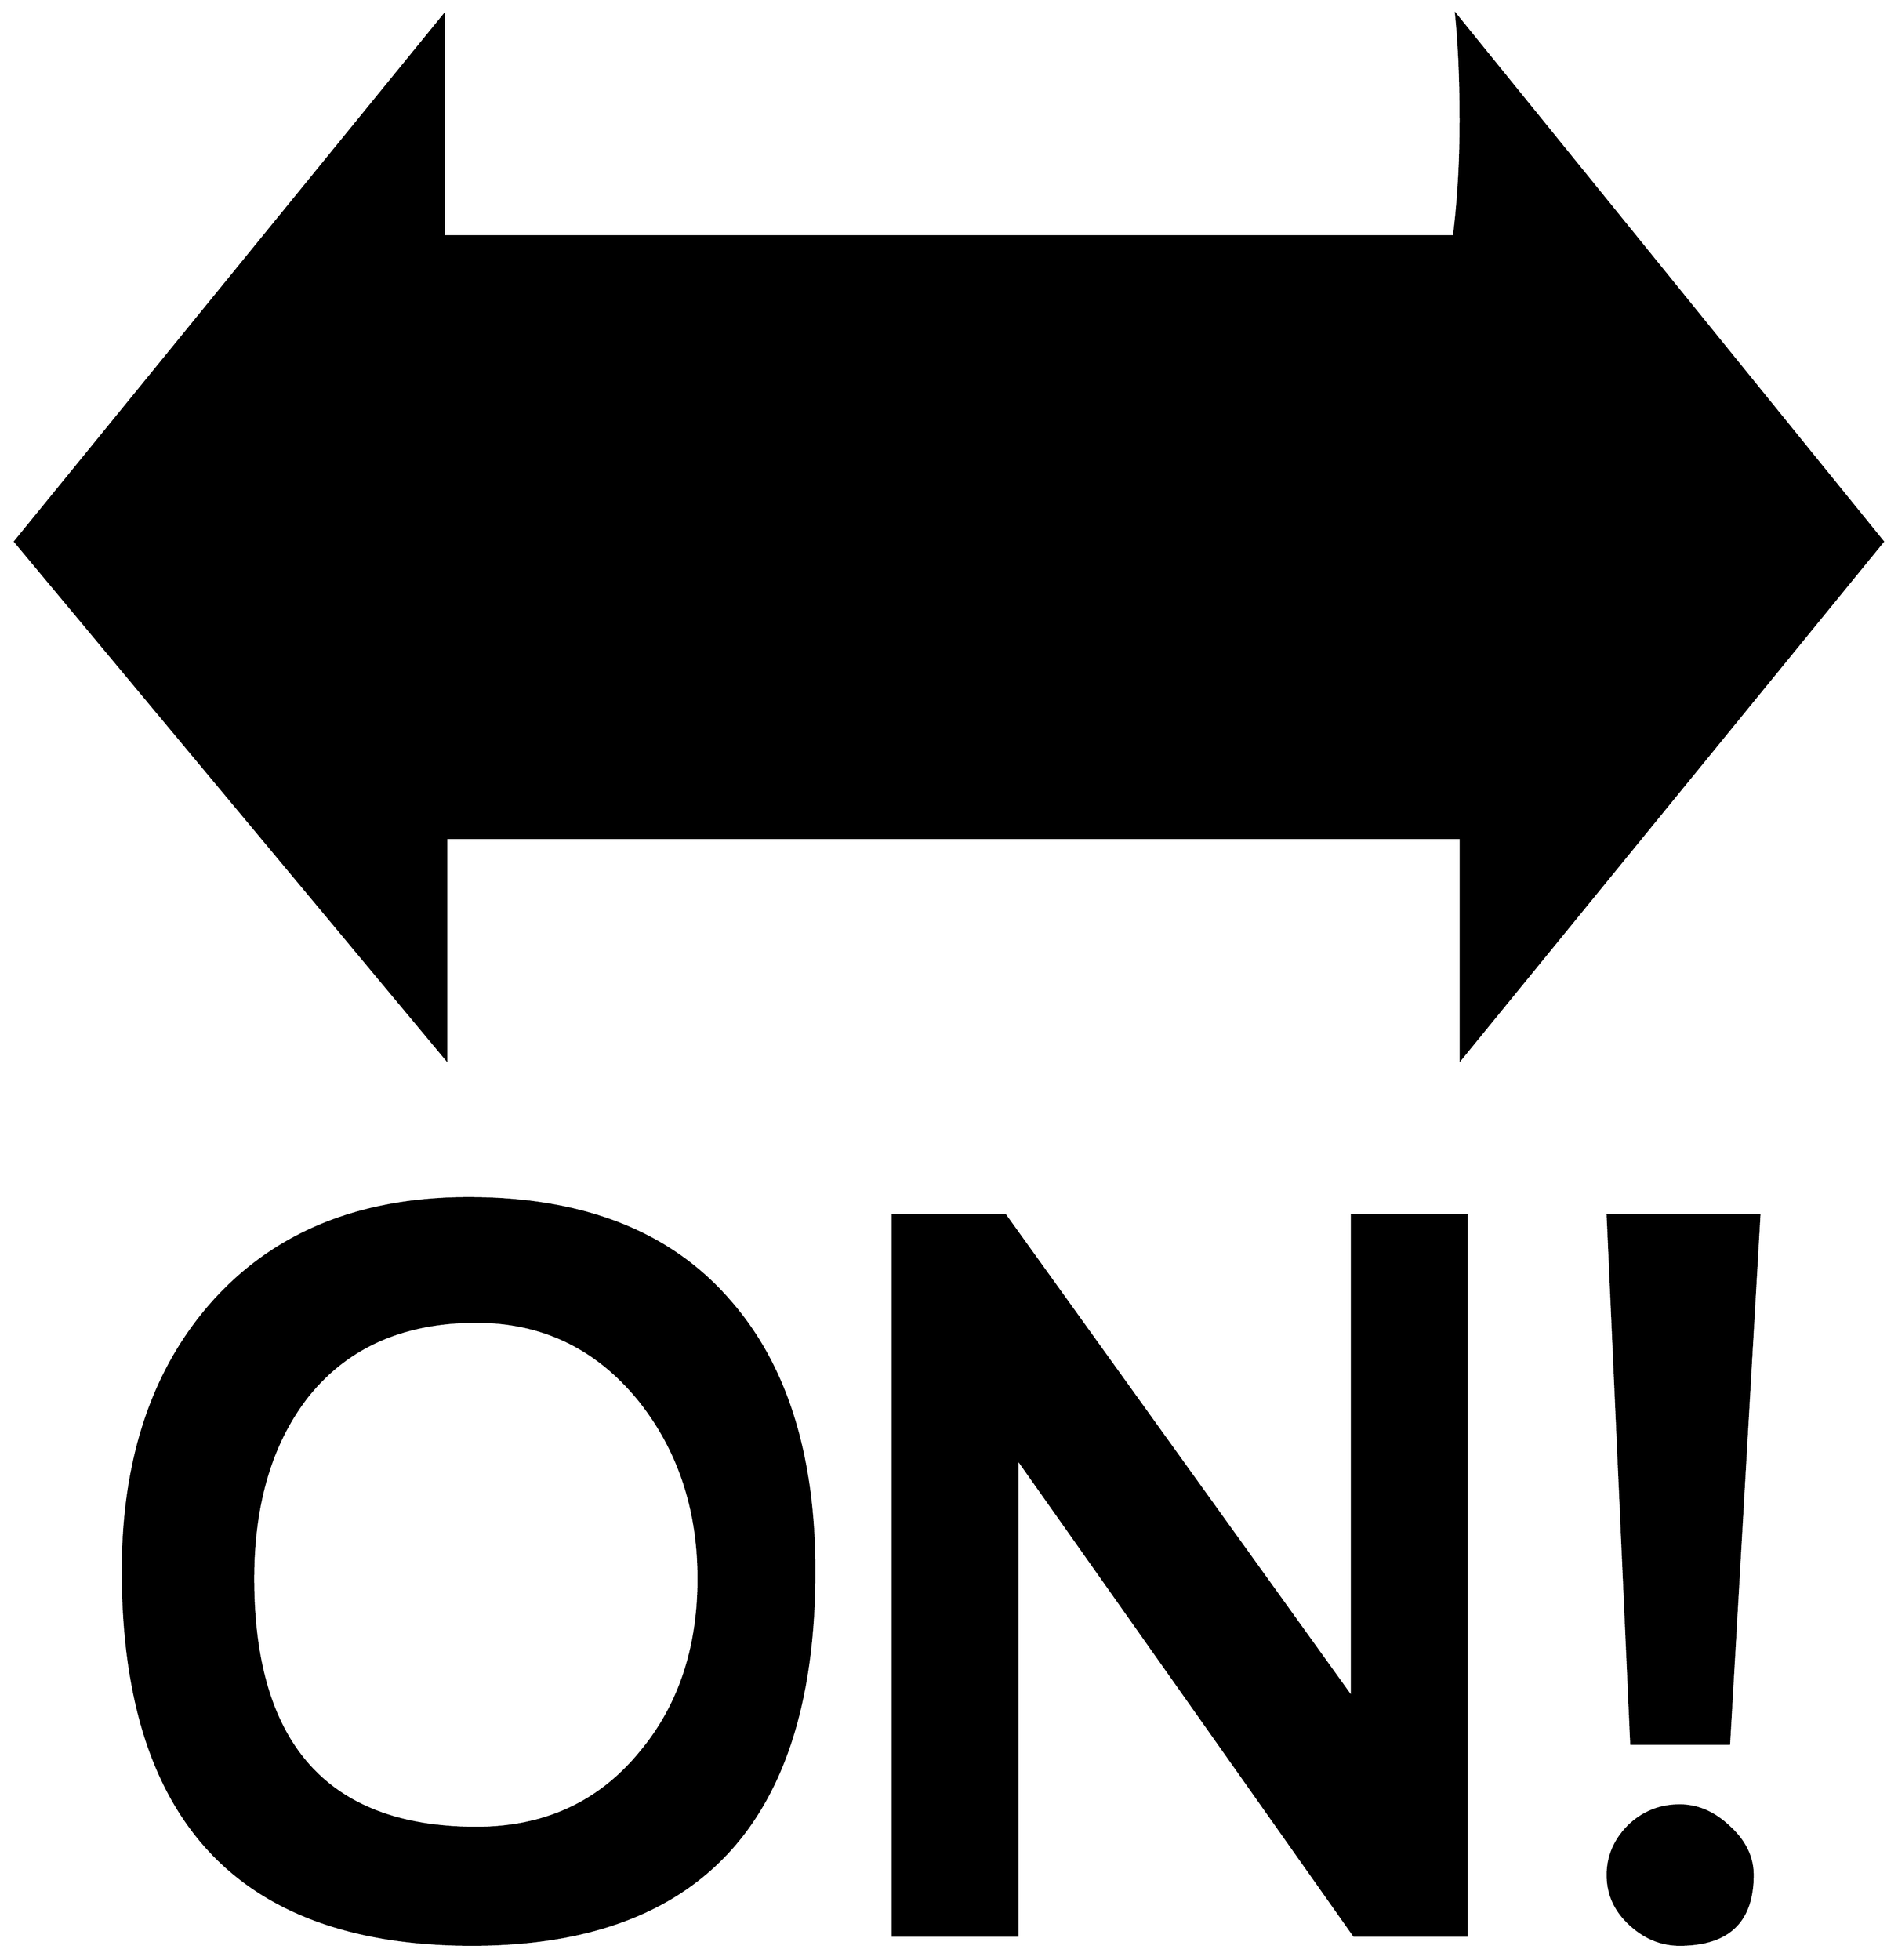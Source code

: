 


\begin{tikzpicture}[y=0.80pt, x=0.80pt, yscale=-1.0, xscale=1.0, inner sep=0pt, outer sep=0pt]
\begin{scope}[shift={(100.0,1726.0)},nonzero rule]
  \path[draw=.,fill=.,line width=1.600pt] (1746.0,-993.0) --
    (1370.0,-532.0) -- (1370.0,-729.0) -- (466.0,-729.0) --
    (466.0,-532.0) -- (82.0,-993.0) -- (464.0,-1462.0) --
    (464.0,-1265.0) -- (1364.0,-1265.0) .. controls
    (1368.0,-1297.0) and (1370.0,-1331.333) .. (1370.0,-1368.0) ..
    controls (1370.0,-1404.0) and (1368.667,-1435.333) ..
    (1366.0,-1462.0) -- (1746.0,-993.0) -- cycle(1636.0,-393.0)
    -- (1609.0,78.0) -- (1522.0,78.0) -- (1501.0,-393.0) --
    (1636.0,-393.0) -- cycle(1630.0,195.0) .. controls
    (1630.0,236.333) and (1608.333,257.0) .. (1565.0,257.0) ..
    controls (1548.333,257.0) and (1533.333,250.667) .. (1520.0,238.0)
    .. controls (1507.333,226.0) and (1501.0,211.667) ..
    (1501.0,195.0) .. controls (1501.0,178.333) and (1507.333,163.667)
    .. (1520.0,151.0) .. controls (1532.667,139.0) and
    (1547.667,133.0) .. (1565.0,133.0) .. controls (1581.0,133.0)
    and (1595.667,139.333) .. (1609.0,152.0) .. controls
    (1623.0,164.667) and (1630.0,179.0) .. (1630.0,195.0) --
    cycle(1375.0,249.0) -- (1275.0,249.0) -- (975.0,-176.0) --
    (975.0,249.0) -- (864.0,249.0) -- (864.0,-393.0) --
    (964.0,-393.0) -- (1273.0,37.0) -- (1273.0,-393.0) --
    (1375.0,-393.0) -- (1375.0,249.0) -- cycle(794.0,-76.0) ..
    controls (794.0,146.0) and (692.333,257.0) .. (489.0,257.0) ..
    controls (281.667,257.0) and (178.0,146.0) .. (178.0,-76.0) ..
    controls (178.0,-174.667) and (204.333,-254.0) .. (257.0,-314.0)
    .. controls (312.333,-376.667) and (388.667,-408.0) ..
    (486.0,-408.0) .. controls (588.0,-408.0) and (665.333,-377.667)
    .. (718.0,-317.0) .. controls (768.667,-259.667) and
    (794.0,-179.333) .. (794.0,-76.0) -- cycle(691.0,-69.0) ..
    controls (691.0,-130.333) and (673.667,-183.0) .. (639.0,-227.0)
    .. controls (601.0,-274.333) and (552.333,-298.0) ..
    (493.0,-298.0) .. controls (427.667,-298.0) and (377.333,-275.667)
    .. (342.0,-231.0) .. controls (310.0,-189.667) and
    (294.0,-135.667) .. (294.0,-69.0) .. controls (294.0,79.0) and
    (360.333,153.0) .. (493.0,153.0) .. controls (553.667,153.0) and
    (602.333,130.667) .. (639.0,86.0) .. controls (673.667,44.667) and
    (691.0,-7.0) .. (691.0,-69.0) -- cycle;
\end{scope}

\end{tikzpicture}

